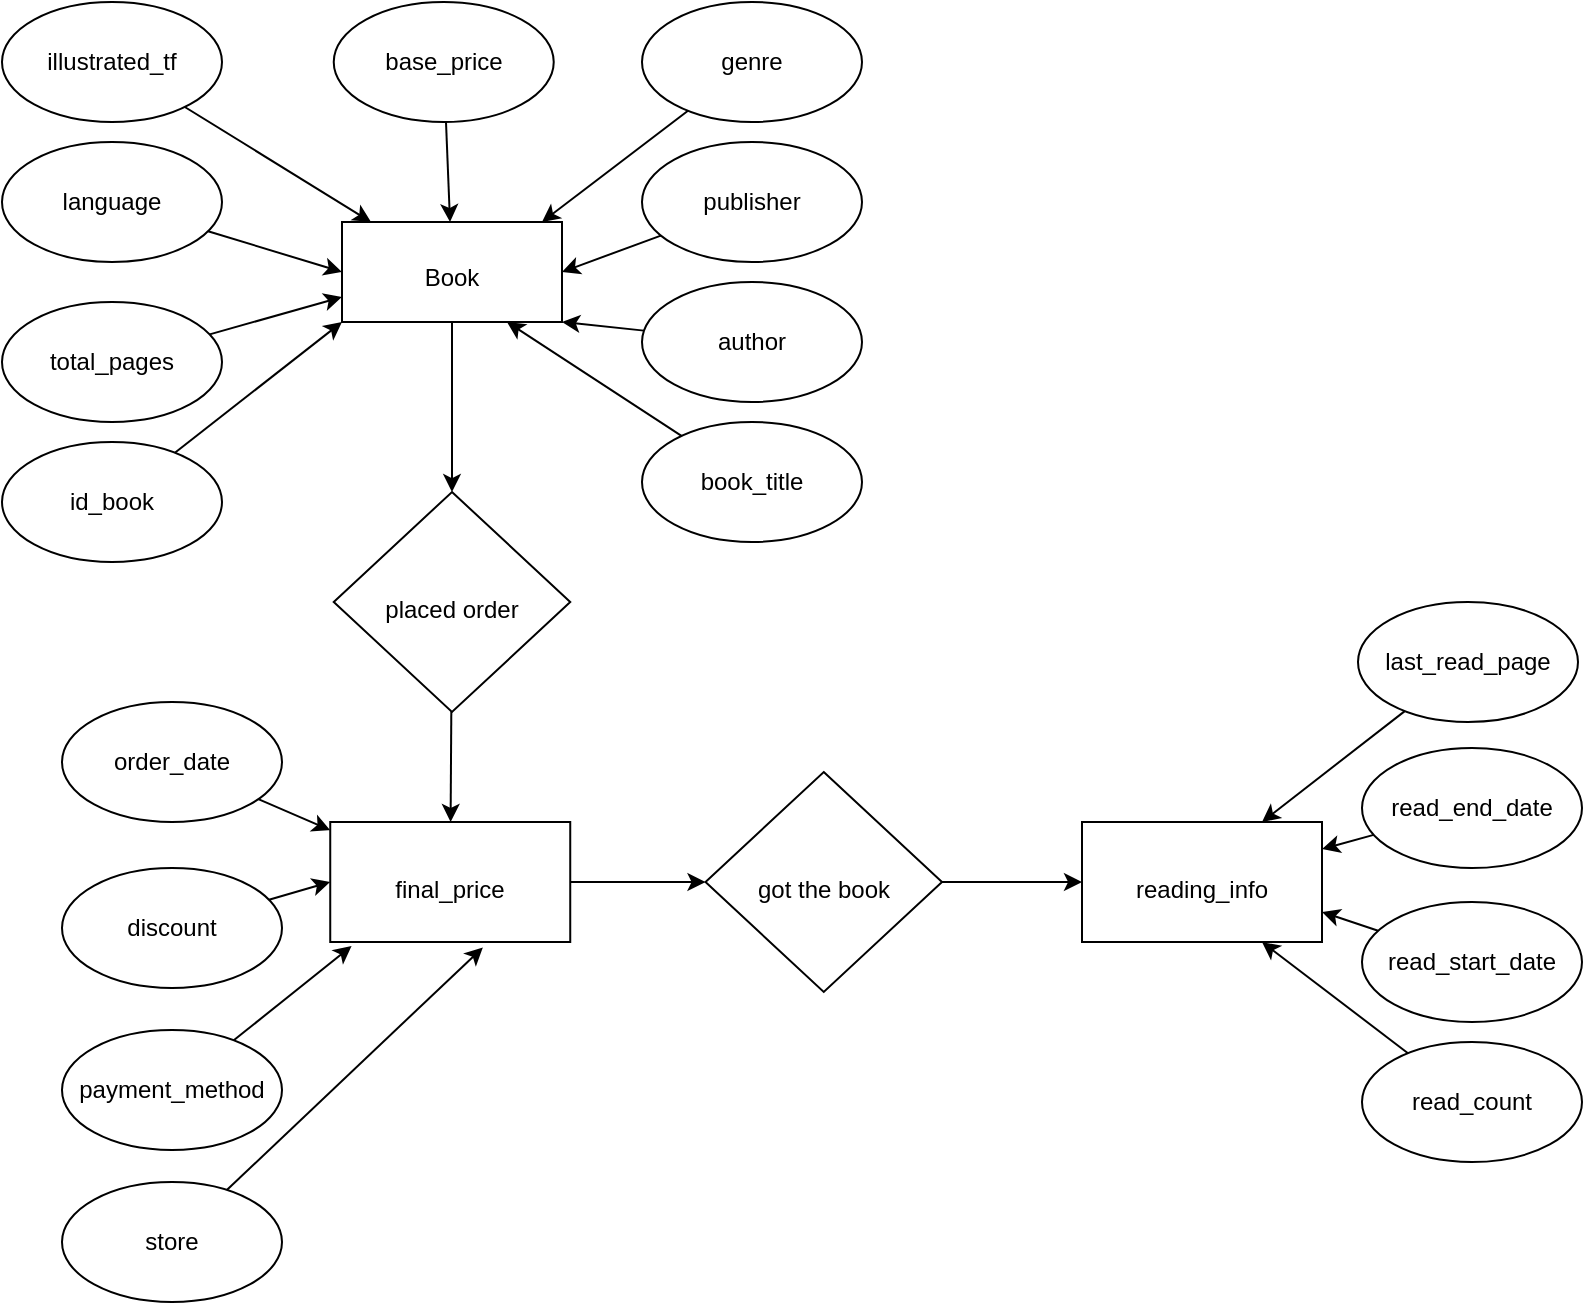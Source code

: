 <mxfile>
    <diagram id="ofglNiL5HJl2d0eM2RT7" name="Page-1">
        <mxGraphModel dx="702" dy="655" grid="1" gridSize="10" guides="1" tooltips="1" connect="1" arrows="1" fold="1" page="1" pageScale="1" pageWidth="850" pageHeight="1100" math="0" shadow="0">
            <root>
                <mxCell id="0"/>
                <mxCell id="1" parent="0"/>
                <mxCell id="26" value="" style="edgeStyle=none;html=1;fontSize=12;" parent="1" source="2" target="25" edge="1">
                    <mxGeometry relative="1" as="geometry"/>
                </mxCell>
                <mxCell id="2" value="&lt;p&gt;&lt;font style=&quot;font-size: 12px;&quot; face=&quot;Helvetica&quot;&gt;Book&lt;/font&gt;&lt;/p&gt;" style="rounded=0;whiteSpace=wrap;html=1;hachureGap=4;fontFamily=Architects Daughter;fontSource=https%3A%2F%2Ffonts.googleapis.com%2Fcss%3Ffamily%3DArchitects%2BDaughter;fontSize=20;" parent="1" vertex="1">
                    <mxGeometry x="200" y="150" width="110" height="50" as="geometry"/>
                </mxCell>
                <mxCell id="7" value="" style="edgeStyle=none;html=1;fontSize=12;entryX=0;entryY=1;entryDx=0;entryDy=0;" parent="1" source="3" target="2" edge="1">
                    <mxGeometry relative="1" as="geometry">
                        <mxPoint x="155" y="240" as="targetPoint"/>
                    </mxGeometry>
                </mxCell>
                <mxCell id="3" value="id_book" style="ellipse;whiteSpace=wrap;html=1;" parent="1" vertex="1">
                    <mxGeometry x="30" y="260" width="110" height="60" as="geometry"/>
                </mxCell>
                <mxCell id="61" style="edgeStyle=none;html=1;entryX=0.909;entryY=0;entryDx=0;entryDy=0;entryPerimeter=0;fontFamily=Helvetica;fontSize=12;" parent="1" source="4" target="2" edge="1">
                    <mxGeometry relative="1" as="geometry"/>
                </mxCell>
                <mxCell id="4" value="genre" style="ellipse;whiteSpace=wrap;html=1;" parent="1" vertex="1">
                    <mxGeometry x="350" y="40" width="110" height="60" as="geometry"/>
                </mxCell>
                <mxCell id="62" style="edgeStyle=none;html=1;entryX=1;entryY=0.5;entryDx=0;entryDy=0;fontFamily=Helvetica;fontSize=12;" parent="1" source="8" target="2" edge="1">
                    <mxGeometry relative="1" as="geometry"/>
                </mxCell>
                <mxCell id="8" value="publisher" style="ellipse;whiteSpace=wrap;html=1;" parent="1" vertex="1">
                    <mxGeometry x="350" y="110" width="110" height="60" as="geometry"/>
                </mxCell>
                <mxCell id="63" style="edgeStyle=none;html=1;entryX=1;entryY=1;entryDx=0;entryDy=0;fontFamily=Helvetica;fontSize=12;" parent="1" source="10" target="2" edge="1">
                    <mxGeometry relative="1" as="geometry"/>
                </mxCell>
                <mxCell id="10" value="author" style="ellipse;whiteSpace=wrap;html=1;" parent="1" vertex="1">
                    <mxGeometry x="350" y="180" width="110" height="60" as="geometry"/>
                </mxCell>
                <mxCell id="64" style="edgeStyle=none;html=1;entryX=0.75;entryY=1;entryDx=0;entryDy=0;fontFamily=Helvetica;fontSize=12;" parent="1" source="19" target="2" edge="1">
                    <mxGeometry relative="1" as="geometry"/>
                </mxCell>
                <mxCell id="19" value="book_title" style="ellipse;whiteSpace=wrap;html=1;" parent="1" vertex="1">
                    <mxGeometry x="350" y="250" width="110" height="60" as="geometry"/>
                </mxCell>
                <mxCell id="59" style="edgeStyle=none;html=1;entryX=0;entryY=0.5;entryDx=0;entryDy=0;fontFamily=Helvetica;fontSize=12;" parent="1" source="21" target="2" edge="1">
                    <mxGeometry relative="1" as="geometry"/>
                </mxCell>
                <mxCell id="21" value="language" style="ellipse;whiteSpace=wrap;html=1;" parent="1" vertex="1">
                    <mxGeometry x="30.0" y="110" width="110" height="60" as="geometry"/>
                </mxCell>
                <mxCell id="60" style="edgeStyle=none;html=1;fontFamily=Helvetica;fontSize=12;" parent="1" source="23" target="2" edge="1">
                    <mxGeometry relative="1" as="geometry"/>
                </mxCell>
                <mxCell id="23" value="illustrated_tf" style="ellipse;whiteSpace=wrap;html=1;" parent="1" vertex="1">
                    <mxGeometry x="30" y="40" width="110" height="60" as="geometry"/>
                </mxCell>
                <mxCell id="29" value="" style="edgeStyle=none;html=1;fontFamily=Helvetica;fontSize=12;" parent="1" source="25" target="28" edge="1">
                    <mxGeometry relative="1" as="geometry"/>
                </mxCell>
                <mxCell id="25" value="&lt;font style=&quot;font-size: 12px;&quot;&gt;placed order&lt;br&gt;&lt;/font&gt;" style="rhombus;whiteSpace=wrap;html=1;fontSize=20;fontFamily=Helvetica;rounded=0;hachureGap=4;" parent="1" vertex="1">
                    <mxGeometry x="195.87" y="285" width="118.25" height="110" as="geometry"/>
                </mxCell>
                <mxCell id="39" style="edgeStyle=none;html=1;fontFamily=Helvetica;fontSize=12;" parent="1" source="28" target="37" edge="1">
                    <mxGeometry relative="1" as="geometry"/>
                </mxCell>
                <mxCell id="28" value="&lt;font style=&quot;font-size: 12px;&quot;&gt;final_price&lt;br&gt;&lt;/font&gt;" style="whiteSpace=wrap;html=1;fontSize=20;rounded=0;hachureGap=4;" parent="1" vertex="1">
                    <mxGeometry x="194.12" y="450" width="120" height="60" as="geometry"/>
                </mxCell>
                <mxCell id="31" value="" style="edgeStyle=none;html=1;fontFamily=Helvetica;fontSize=12;" parent="1" source="30" target="28" edge="1">
                    <mxGeometry relative="1" as="geometry"/>
                </mxCell>
                <mxCell id="30" value="order_date" style="ellipse;whiteSpace=wrap;html=1;" parent="1" vertex="1">
                    <mxGeometry x="60" y="390" width="110" height="60" as="geometry"/>
                </mxCell>
                <mxCell id="48" style="edgeStyle=none;html=1;entryX=0;entryY=0.5;entryDx=0;entryDy=0;fontFamily=Helvetica;fontSize=12;" parent="1" source="32" target="28" edge="1">
                    <mxGeometry relative="1" as="geometry"/>
                </mxCell>
                <mxCell id="32" value="discount" style="ellipse;whiteSpace=wrap;html=1;" parent="1" vertex="1">
                    <mxGeometry x="60" y="473" width="110" height="60" as="geometry"/>
                </mxCell>
                <mxCell id="49" style="edgeStyle=none;html=1;entryX=0.089;entryY=1.033;entryDx=0;entryDy=0;entryPerimeter=0;fontFamily=Helvetica;fontSize=12;" parent="1" source="34" target="28" edge="1">
                    <mxGeometry relative="1" as="geometry"/>
                </mxCell>
                <mxCell id="34" value="payment_method" style="ellipse;whiteSpace=wrap;html=1;" parent="1" vertex="1">
                    <mxGeometry x="60" y="554" width="110" height="60" as="geometry"/>
                </mxCell>
                <mxCell id="41" value="" style="edgeStyle=none;html=1;fontFamily=Helvetica;fontSize=12;" parent="1" source="37" target="40" edge="1">
                    <mxGeometry relative="1" as="geometry"/>
                </mxCell>
                <mxCell id="37" value="&lt;font style=&quot;font-size: 12px;&quot;&gt;got the book&lt;br&gt;&lt;/font&gt;" style="rhombus;whiteSpace=wrap;html=1;fontSize=20;fontFamily=Helvetica;rounded=0;hachureGap=4;" parent="1" vertex="1">
                    <mxGeometry x="381.75" y="425" width="118.25" height="110" as="geometry"/>
                </mxCell>
                <mxCell id="40" value="&lt;font style=&quot;font-size: 12px;&quot;&gt;reading_info&lt;br&gt;&lt;/font&gt;" style="whiteSpace=wrap;html=1;fontSize=20;rounded=0;hachureGap=4;" parent="1" vertex="1">
                    <mxGeometry x="570" y="450" width="120" height="60" as="geometry"/>
                </mxCell>
                <mxCell id="45" style="edgeStyle=none;html=1;entryX=0.75;entryY=0;entryDx=0;entryDy=0;fontFamily=Helvetica;fontSize=12;" parent="1" source="42" target="40" edge="1">
                    <mxGeometry relative="1" as="geometry"/>
                </mxCell>
                <mxCell id="42" value="last_read_page" style="ellipse;whiteSpace=wrap;html=1;" parent="1" vertex="1">
                    <mxGeometry x="708" y="340" width="110" height="60" as="geometry"/>
                </mxCell>
                <mxCell id="47" style="edgeStyle=none;html=1;entryX=1;entryY=0.75;entryDx=0;entryDy=0;fontFamily=Helvetica;fontSize=12;" parent="1" source="43" target="40" edge="1">
                    <mxGeometry relative="1" as="geometry"/>
                </mxCell>
                <mxCell id="43" value="read_start_date" style="ellipse;whiteSpace=wrap;html=1;" parent="1" vertex="1">
                    <mxGeometry x="710" y="490" width="110" height="60" as="geometry"/>
                </mxCell>
                <mxCell id="46" style="edgeStyle=none;html=1;fontFamily=Helvetica;fontSize=12;" parent="1" source="44" target="40" edge="1">
                    <mxGeometry relative="1" as="geometry"/>
                </mxCell>
                <mxCell id="44" value="read_end_date" style="ellipse;whiteSpace=wrap;html=1;" parent="1" vertex="1">
                    <mxGeometry x="710" y="413" width="110" height="60" as="geometry"/>
                </mxCell>
                <mxCell id="57" style="edgeStyle=none;html=1;entryX=0;entryY=0.75;entryDx=0;entryDy=0;fontFamily=Helvetica;fontSize=12;" parent="1" source="50" target="2" edge="1">
                    <mxGeometry relative="1" as="geometry"/>
                </mxCell>
                <mxCell id="50" value="total_pages" style="ellipse;whiteSpace=wrap;html=1;" parent="1" vertex="1">
                    <mxGeometry x="30" y="190" width="110" height="60" as="geometry"/>
                </mxCell>
                <mxCell id="66" style="edgeStyle=none;html=1;entryX=0.75;entryY=1;entryDx=0;entryDy=0;fontFamily=Helvetica;fontSize=12;" parent="1" source="65" target="40" edge="1">
                    <mxGeometry relative="1" as="geometry"/>
                </mxCell>
                <mxCell id="65" value="read_count" style="ellipse;whiteSpace=wrap;html=1;" parent="1" vertex="1">
                    <mxGeometry x="710" y="560" width="110" height="60" as="geometry"/>
                </mxCell>
                <mxCell id="68" style="edgeStyle=none;html=1;entryX=0.636;entryY=1.045;entryDx=0;entryDy=0;entryPerimeter=0;" edge="1" parent="1" source="67" target="28">
                    <mxGeometry relative="1" as="geometry"/>
                </mxCell>
                <mxCell id="67" value="store" style="ellipse;whiteSpace=wrap;html=1;" vertex="1" parent="1">
                    <mxGeometry x="60" y="630" width="110" height="60" as="geometry"/>
                </mxCell>
                <mxCell id="72" value="" style="edgeStyle=none;html=1;" edge="1" parent="1" source="71" target="2">
                    <mxGeometry relative="1" as="geometry"/>
                </mxCell>
                <mxCell id="71" value="base_price" style="ellipse;whiteSpace=wrap;html=1;" vertex="1" parent="1">
                    <mxGeometry x="195.87" y="40" width="110" height="60" as="geometry"/>
                </mxCell>
            </root>
        </mxGraphModel>
    </diagram>
</mxfile>